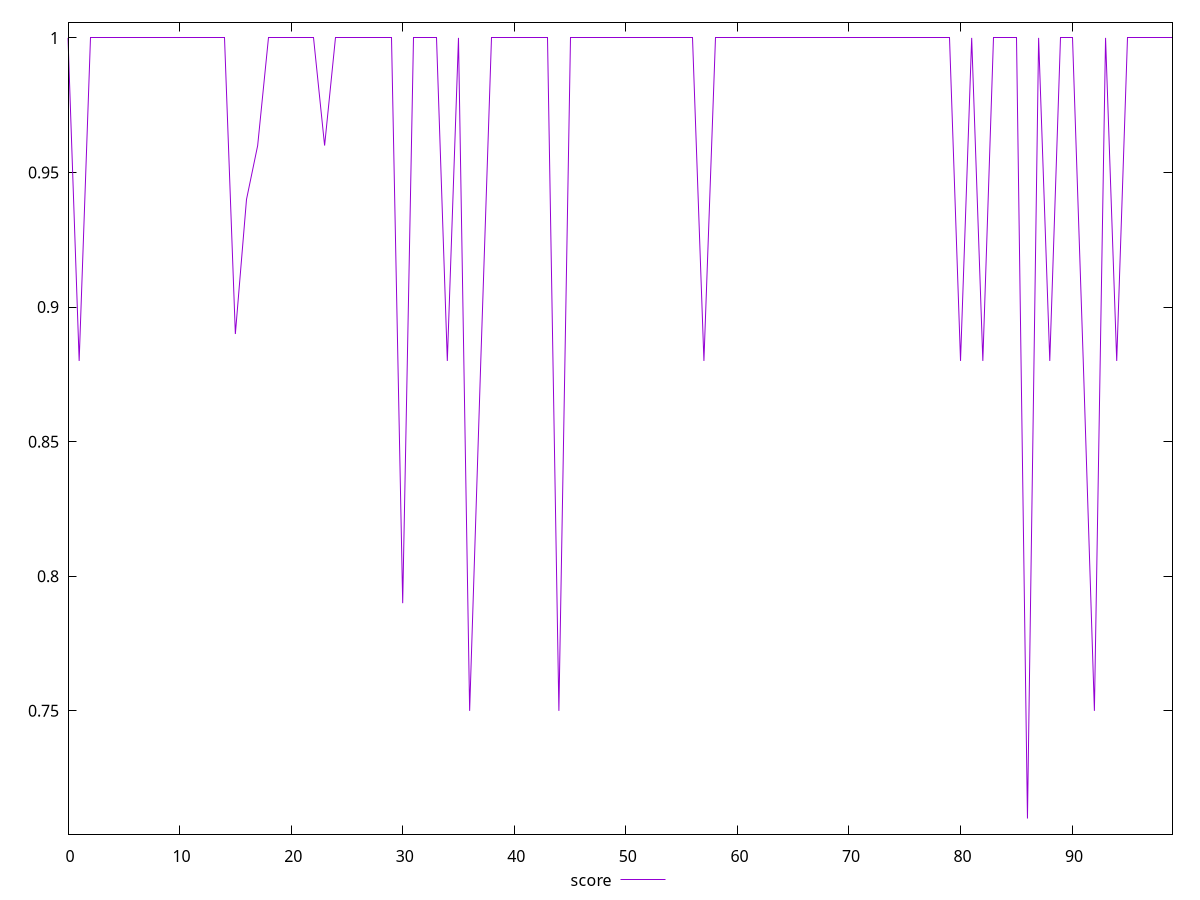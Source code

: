 reset

$score <<EOF
0 1
1 0.88
2 1
3 1
4 1
5 1
6 1
7 1
8 1
9 1
10 1
11 1
12 1
13 1
14 1
15 0.89
16 0.94
17 0.96
18 1
19 1
20 1
21 1
22 1
23 0.96
24 1
25 1
26 1
27 1
28 1
29 1
30 0.79
31 1
32 1
33 1
34 0.88
35 1
36 0.75
37 0.88
38 1
39 1
40 1
41 1
42 1
43 1
44 0.75
45 1
46 1
47 1
48 1
49 1
50 1
51 1
52 1
53 1
54 1
55 1
56 1
57 0.88
58 1
59 1
60 1
61 1
62 1
63 1
64 1
65 1
66 1
67 1
68 1
69 1
70 1
71 1
72 1
73 1
74 1
75 1
76 1
77 1
78 1
79 1
80 0.88
81 1
82 0.88
83 1
84 1
85 1
86 0.71
87 1
88 0.88
89 1
90 1
91 0.88
92 0.75
93 1
94 0.88
95 1
96 1
97 1
98 1
99 1
EOF

set key outside below
set xrange [0:99]
set yrange [0.7041999999999999:1.0058]
set trange [0.7041999999999999:1.0058]
set terminal svg size 640, 500 enhanced background rgb 'white'
set output "reprap/unminified-javascript/samples/pages+cached+noexternal+nomedia+nocss/score/values.svg"

plot $score title "score" with line

reset
